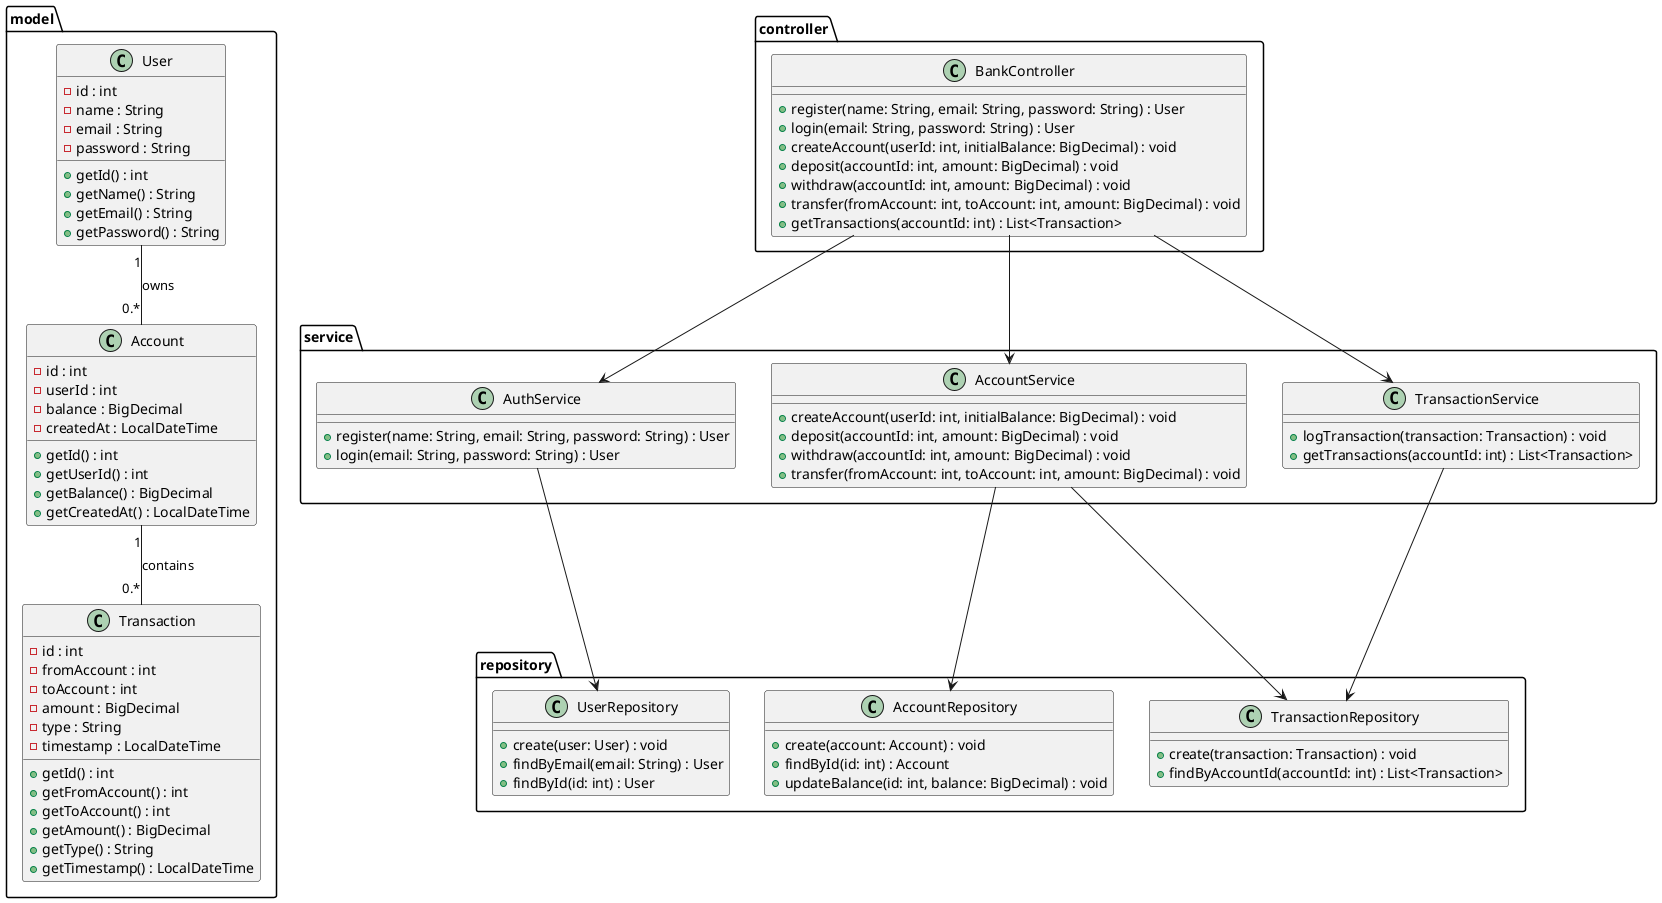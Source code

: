 @startuml

package model {
    class User {
        - id : int
        - name : String
        - email : String
        - password : String
        + getId() : int
        + getName() : String
        + getEmail() : String
        + getPassword() : String
    }

    class Account {
        - id : int
        - userId : int
        - balance : BigDecimal
        - createdAt : LocalDateTime
        + getId() : int
        + getUserId() : int
        + getBalance() : BigDecimal
        + getCreatedAt() : LocalDateTime
    }

    class Transaction {
        - id : int
        - fromAccount : int
        - toAccount : int
        - amount : BigDecimal
        - type : String
        - timestamp : LocalDateTime
        + getId() : int
        + getFromAccount() : int
        + getToAccount() : int
        + getAmount() : BigDecimal
        + getType() : String
        + getTimestamp() : LocalDateTime
    }
}

package repository {
    class UserRepository {
        + create(user: User) : void
        + findByEmail(email: String) : User
        + findById(id: int) : User
    }

    class AccountRepository {
        + create(account: Account) : void
        + findById(id: int) : Account
        + updateBalance(id: int, balance: BigDecimal) : void
    }

    class TransactionRepository {
        + create(transaction: Transaction) : void
        + findByAccountId(accountId: int) : List<Transaction>
    }
}

package service {
    class AuthService {
        + register(name: String, email: String, password: String) : User
        + login(email: String, password: String) : User
    }

    class AccountService {
        + createAccount(userId: int, initialBalance: BigDecimal) : void
        + deposit(accountId: int, amount: BigDecimal) : void
        + withdraw(accountId: int, amount: BigDecimal) : void
        + transfer(fromAccount: int, toAccount: int, amount: BigDecimal) : void
    }

    class TransactionService {
        + logTransaction(transaction: Transaction) : void
        + getTransactions(accountId: int) : List<Transaction>
    }
}

package controller {
    class BankController {
        + register(name: String, email: String, password: String) : User
        + login(email: String, password: String) : User
        + createAccount(userId: int, initialBalance: BigDecimal) : void
        + deposit(accountId: int, amount: BigDecimal) : void
        + withdraw(accountId: int, amount: BigDecimal) : void
        + transfer(fromAccount: int, toAccount: int, amount: BigDecimal) : void
        + getTransactions(accountId: int) : List<Transaction>
    }
}

User "1" -- "0.*" Account : owns
Account "1" -- "0.*" Transaction : contains

BankController --> AuthService
BankController --> AccountService
BankController --> TransactionService

AuthService --> UserRepository
AccountService --> AccountRepository
AccountService --> TransactionRepository
TransactionService --> TransactionRepository

@enduml